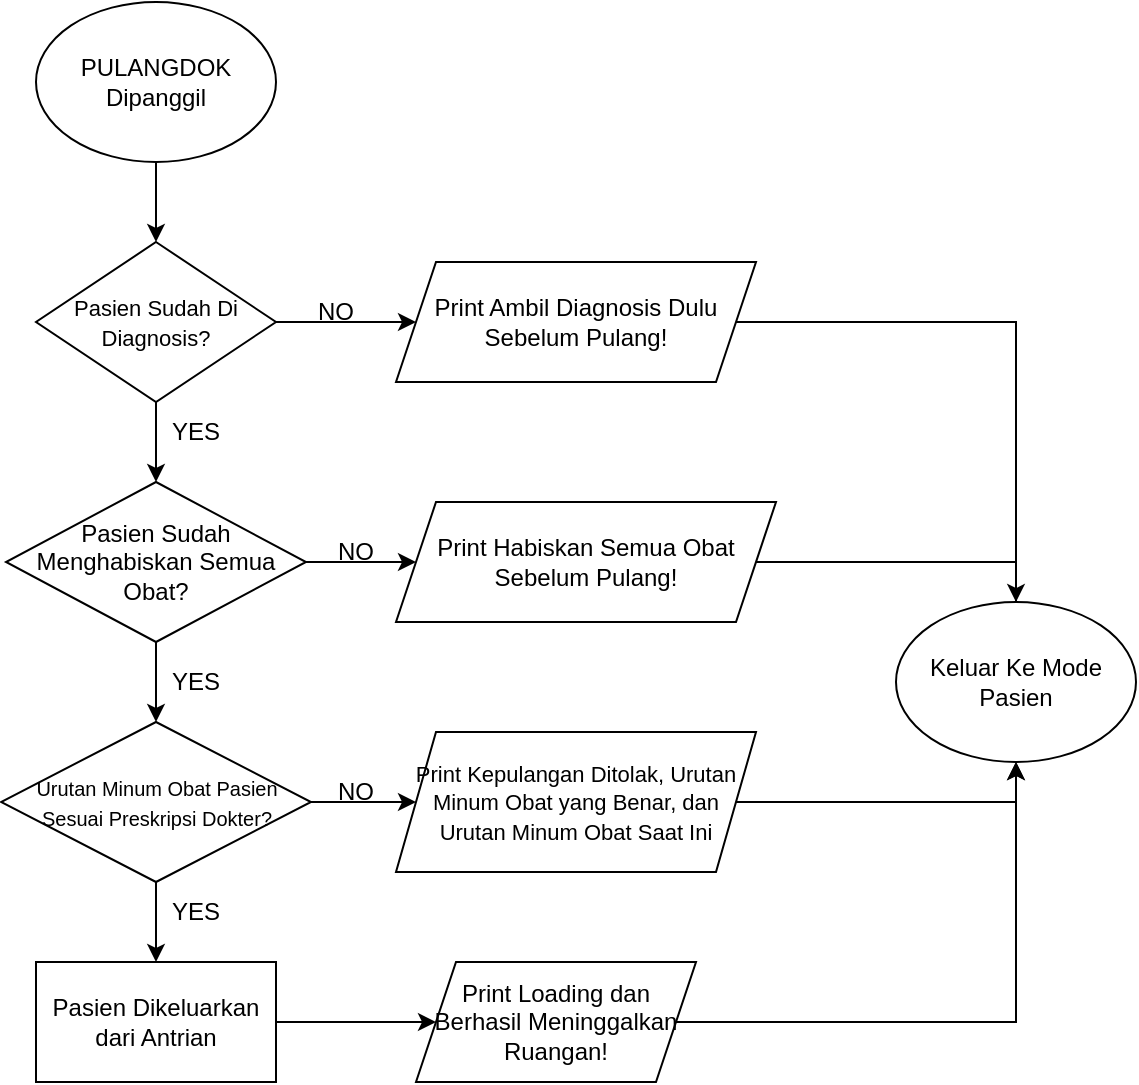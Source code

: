 <mxfile version="27.1.1" pages="6">
  <diagram name="F13" id="9xg88SKXFHDZ2nV3J2cT">
    <mxGraphModel dx="868" dy="478" grid="1" gridSize="10" guides="1" tooltips="1" connect="1" arrows="1" fold="1" page="1" pageScale="1" pageWidth="850" pageHeight="1100" math="0" shadow="0" adaptiveColors="none">
      <root>
        <mxCell id="0" />
        <mxCell id="1" parent="0" />
        <mxCell id="GLX7LPOhCYclH6GLKZWI-11" style="edgeStyle=orthogonalEdgeStyle;rounded=0;orthogonalLoop=1;jettySize=auto;html=1;exitX=0.5;exitY=1;exitDx=0;exitDy=0;entryX=0.5;entryY=0;entryDx=0;entryDy=0;" edge="1" parent="1" source="GLX7LPOhCYclH6GLKZWI-1" target="GLX7LPOhCYclH6GLKZWI-2">
          <mxGeometry relative="1" as="geometry" />
        </mxCell>
        <mxCell id="GLX7LPOhCYclH6GLKZWI-1" value="PULANGDOK Dipanggil" style="ellipse;whiteSpace=wrap;html=1;" vertex="1" parent="1">
          <mxGeometry x="340" y="40" width="120" height="80" as="geometry" />
        </mxCell>
        <mxCell id="GLX7LPOhCYclH6GLKZWI-12" style="edgeStyle=orthogonalEdgeStyle;rounded=0;orthogonalLoop=1;jettySize=auto;html=1;exitX=0.5;exitY=1;exitDx=0;exitDy=0;entryX=0.5;entryY=0;entryDx=0;entryDy=0;" edge="1" parent="1" source="GLX7LPOhCYclH6GLKZWI-2" target="GLX7LPOhCYclH6GLKZWI-3">
          <mxGeometry relative="1" as="geometry" />
        </mxCell>
        <mxCell id="GLX7LPOhCYclH6GLKZWI-18" style="edgeStyle=orthogonalEdgeStyle;rounded=0;orthogonalLoop=1;jettySize=auto;html=1;exitX=1;exitY=0.5;exitDx=0;exitDy=0;" edge="1" parent="1" source="GLX7LPOhCYclH6GLKZWI-2" target="GLX7LPOhCYclH6GLKZWI-5">
          <mxGeometry relative="1" as="geometry" />
        </mxCell>
        <mxCell id="GLX7LPOhCYclH6GLKZWI-2" value="&lt;font style=&quot;font-size: 11px;&quot;&gt;Pasien Sudah Di Diagnosis?&lt;/font&gt;" style="rhombus;whiteSpace=wrap;html=1;" vertex="1" parent="1">
          <mxGeometry x="340" y="160" width="120" height="80" as="geometry" />
        </mxCell>
        <mxCell id="GLX7LPOhCYclH6GLKZWI-13" style="edgeStyle=orthogonalEdgeStyle;rounded=0;orthogonalLoop=1;jettySize=auto;html=1;exitX=0.5;exitY=1;exitDx=0;exitDy=0;entryX=0.5;entryY=0;entryDx=0;entryDy=0;" edge="1" parent="1" source="GLX7LPOhCYclH6GLKZWI-3" target="GLX7LPOhCYclH6GLKZWI-4">
          <mxGeometry relative="1" as="geometry" />
        </mxCell>
        <mxCell id="GLX7LPOhCYclH6GLKZWI-17" style="edgeStyle=orthogonalEdgeStyle;rounded=0;orthogonalLoop=1;jettySize=auto;html=1;exitX=1;exitY=0.5;exitDx=0;exitDy=0;" edge="1" parent="1" source="GLX7LPOhCYclH6GLKZWI-3" target="GLX7LPOhCYclH6GLKZWI-6">
          <mxGeometry relative="1" as="geometry" />
        </mxCell>
        <mxCell id="GLX7LPOhCYclH6GLKZWI-3" value="Pasien Sudah Menghabiskan Semua Obat?" style="rhombus;whiteSpace=wrap;html=1;fontSize=12;" vertex="1" parent="1">
          <mxGeometry x="325" y="280" width="150" height="80" as="geometry" />
        </mxCell>
        <mxCell id="GLX7LPOhCYclH6GLKZWI-14" style="edgeStyle=orthogonalEdgeStyle;rounded=0;orthogonalLoop=1;jettySize=auto;html=1;exitX=0.5;exitY=1;exitDx=0;exitDy=0;entryX=0.5;entryY=0;entryDx=0;entryDy=0;" edge="1" parent="1" source="GLX7LPOhCYclH6GLKZWI-4" target="GLX7LPOhCYclH6GLKZWI-9">
          <mxGeometry relative="1" as="geometry" />
        </mxCell>
        <mxCell id="GLX7LPOhCYclH6GLKZWI-16" style="edgeStyle=orthogonalEdgeStyle;rounded=0;orthogonalLoop=1;jettySize=auto;html=1;exitX=1;exitY=0.5;exitDx=0;exitDy=0;entryX=0;entryY=0.5;entryDx=0;entryDy=0;" edge="1" parent="1" source="GLX7LPOhCYclH6GLKZWI-4" target="GLX7LPOhCYclH6GLKZWI-7">
          <mxGeometry relative="1" as="geometry" />
        </mxCell>
        <mxCell id="GLX7LPOhCYclH6GLKZWI-4" value="&lt;font style=&quot;font-size: 10px;&quot;&gt;Urutan Minum Obat Pasien Sesuai Preskripsi Dokter?&lt;/font&gt;" style="rhombus;whiteSpace=wrap;html=1;" vertex="1" parent="1">
          <mxGeometry x="322.5" y="400" width="155" height="80" as="geometry" />
        </mxCell>
        <mxCell id="GLX7LPOhCYclH6GLKZWI-19" style="edgeStyle=orthogonalEdgeStyle;rounded=0;orthogonalLoop=1;jettySize=auto;html=1;exitX=1;exitY=0.5;exitDx=0;exitDy=0;entryX=0.5;entryY=0;entryDx=0;entryDy=0;" edge="1" parent="1" source="GLX7LPOhCYclH6GLKZWI-5" target="GLX7LPOhCYclH6GLKZWI-10">
          <mxGeometry relative="1" as="geometry" />
        </mxCell>
        <mxCell id="GLX7LPOhCYclH6GLKZWI-5" value="Print Ambil Diagnosis Dulu Sebelum Pulang!" style="shape=parallelogram;perimeter=parallelogramPerimeter;whiteSpace=wrap;html=1;fixedSize=1;" vertex="1" parent="1">
          <mxGeometry x="520" y="170" width="180" height="60" as="geometry" />
        </mxCell>
        <mxCell id="GLX7LPOhCYclH6GLKZWI-20" style="edgeStyle=orthogonalEdgeStyle;rounded=0;orthogonalLoop=1;jettySize=auto;html=1;exitX=1;exitY=0.5;exitDx=0;exitDy=0;" edge="1" parent="1" source="GLX7LPOhCYclH6GLKZWI-6">
          <mxGeometry relative="1" as="geometry">
            <mxPoint x="830" y="350" as="targetPoint" />
            <Array as="points">
              <mxPoint x="830" y="320" />
            </Array>
          </mxGeometry>
        </mxCell>
        <mxCell id="GLX7LPOhCYclH6GLKZWI-6" value="Print Habiskan Semua Obat Sebelum Pulang!" style="shape=parallelogram;perimeter=parallelogramPerimeter;whiteSpace=wrap;html=1;fixedSize=1;" vertex="1" parent="1">
          <mxGeometry x="520" y="290" width="190" height="60" as="geometry" />
        </mxCell>
        <mxCell id="GLX7LPOhCYclH6GLKZWI-21" style="edgeStyle=orthogonalEdgeStyle;rounded=0;orthogonalLoop=1;jettySize=auto;html=1;exitX=1;exitY=0.5;exitDx=0;exitDy=0;entryX=0.5;entryY=1;entryDx=0;entryDy=0;" edge="1" parent="1" source="GLX7LPOhCYclH6GLKZWI-7" target="GLX7LPOhCYclH6GLKZWI-10">
          <mxGeometry relative="1" as="geometry">
            <Array as="points">
              <mxPoint x="830" y="440" />
            </Array>
          </mxGeometry>
        </mxCell>
        <mxCell id="GLX7LPOhCYclH6GLKZWI-7" value="&lt;font style=&quot;font-size: 11px;&quot;&gt;Print Kepulangan Ditolak, Urutan Minum Obat yang Benar, dan Urutan Minum Obat Saat Ini&lt;/font&gt;" style="shape=parallelogram;perimeter=parallelogramPerimeter;html=1;fixedSize=1;whiteSpace=wrap;" vertex="1" parent="1">
          <mxGeometry x="520" y="405" width="180" height="70" as="geometry" />
        </mxCell>
        <mxCell id="GLX7LPOhCYclH6GLKZWI-22" style="edgeStyle=orthogonalEdgeStyle;rounded=0;orthogonalLoop=1;jettySize=auto;html=1;exitX=1;exitY=0.5;exitDx=0;exitDy=0;entryX=0.5;entryY=1;entryDx=0;entryDy=0;" edge="1" parent="1" source="GLX7LPOhCYclH6GLKZWI-8" target="GLX7LPOhCYclH6GLKZWI-10">
          <mxGeometry relative="1" as="geometry" />
        </mxCell>
        <mxCell id="GLX7LPOhCYclH6GLKZWI-8" value="Print Loading dan Berhasil Meninggalkan Ruangan!" style="shape=parallelogram;perimeter=parallelogramPerimeter;whiteSpace=wrap;html=1;fixedSize=1;" vertex="1" parent="1">
          <mxGeometry x="530" y="520" width="140" height="60" as="geometry" />
        </mxCell>
        <mxCell id="GLX7LPOhCYclH6GLKZWI-15" style="edgeStyle=orthogonalEdgeStyle;rounded=0;orthogonalLoop=1;jettySize=auto;html=1;exitX=1;exitY=0.5;exitDx=0;exitDy=0;" edge="1" parent="1" source="GLX7LPOhCYclH6GLKZWI-9" target="GLX7LPOhCYclH6GLKZWI-8">
          <mxGeometry relative="1" as="geometry" />
        </mxCell>
        <mxCell id="GLX7LPOhCYclH6GLKZWI-9" value="Pasien Dikeluarkan dari Antrian" style="rounded=0;whiteSpace=wrap;html=1;" vertex="1" parent="1">
          <mxGeometry x="340" y="520" width="120" height="60" as="geometry" />
        </mxCell>
        <mxCell id="GLX7LPOhCYclH6GLKZWI-10" value="Keluar Ke Mode Pasien" style="ellipse;whiteSpace=wrap;html=1;" vertex="1" parent="1">
          <mxGeometry x="770" y="340" width="120" height="80" as="geometry" />
        </mxCell>
        <mxCell id="Nt72Cbgzrg4JCG4J_rYO-3" value="NO" style="text;html=1;align=center;verticalAlign=middle;whiteSpace=wrap;rounded=0;" vertex="1" parent="1">
          <mxGeometry x="460" y="180" width="60" height="30" as="geometry" />
        </mxCell>
        <mxCell id="Nt72Cbgzrg4JCG4J_rYO-4" value="NO" style="text;html=1;align=center;verticalAlign=middle;whiteSpace=wrap;rounded=0;" vertex="1" parent="1">
          <mxGeometry x="470" y="300" width="60" height="30" as="geometry" />
        </mxCell>
        <mxCell id="Nt72Cbgzrg4JCG4J_rYO-5" value="NO" style="text;html=1;align=center;verticalAlign=middle;whiteSpace=wrap;rounded=0;" vertex="1" parent="1">
          <mxGeometry x="470" y="420" width="60" height="30" as="geometry" />
        </mxCell>
        <mxCell id="Nt72Cbgzrg4JCG4J_rYO-7" value="YES" style="text;html=1;align=center;verticalAlign=middle;whiteSpace=wrap;rounded=0;" vertex="1" parent="1">
          <mxGeometry x="390" y="240" width="60" height="30" as="geometry" />
        </mxCell>
        <mxCell id="Nt72Cbgzrg4JCG4J_rYO-8" value="YES" style="text;html=1;align=center;verticalAlign=middle;whiteSpace=wrap;rounded=0;" vertex="1" parent="1">
          <mxGeometry x="390" y="365" width="60" height="30" as="geometry" />
        </mxCell>
        <mxCell id="Nt72Cbgzrg4JCG4J_rYO-9" value="YES" style="text;html=1;align=center;verticalAlign=middle;whiteSpace=wrap;rounded=0;" vertex="1" parent="1">
          <mxGeometry x="390" y="480" width="60" height="30" as="geometry" />
        </mxCell>
      </root>
    </mxGraphModel>
  </diagram>
  <diagram id="C6mLwyyTK8OMKyXMqcEQ" name="F14">
    <mxGraphModel dx="1226" dy="715" grid="1" gridSize="10" guides="1" tooltips="1" connect="1" arrows="1" fold="1" page="1" pageScale="1" pageWidth="850" pageHeight="1100" math="0" shadow="0" adaptiveColors="none">
      <root>
        <mxCell id="0" />
        <mxCell id="1" parent="0" />
        <mxCell id="nE20UxmBeob_xTB_ZBlT-8" style="edgeStyle=orthogonalEdgeStyle;rounded=0;orthogonalLoop=1;jettySize=auto;html=1;exitX=0.5;exitY=1;exitDx=0;exitDy=0;entryX=0.5;entryY=0;entryDx=0;entryDy=0;" edge="1" parent="1" source="sDlGQ-tx-QLXk6Kk89bl-1" target="sDlGQ-tx-QLXk6Kk89bl-2">
          <mxGeometry relative="1" as="geometry" />
        </mxCell>
        <mxCell id="sDlGQ-tx-QLXk6Kk89bl-1" value="DAFTAR_CHECKUP Dipanggil" style="ellipse;whiteSpace=wrap;html=1;" vertex="1" parent="1">
          <mxGeometry x="340" y="40" width="120" height="80" as="geometry" />
        </mxCell>
        <mxCell id="nE20UxmBeob_xTB_ZBlT-6" style="edgeStyle=orthogonalEdgeStyle;rounded=0;orthogonalLoop=1;jettySize=auto;html=1;exitX=0.5;exitY=1;exitDx=0;exitDy=0;entryX=0.5;entryY=0;entryDx=0;entryDy=0;" edge="1" parent="1" source="sDlGQ-tx-QLXk6Kk89bl-2" target="sDlGQ-tx-QLXk6Kk89bl-3">
          <mxGeometry relative="1" as="geometry" />
        </mxCell>
        <mxCell id="nE20UxmBeob_xTB_ZBlT-7" style="edgeStyle=orthogonalEdgeStyle;rounded=0;orthogonalLoop=1;jettySize=auto;html=1;exitX=1;exitY=0.5;exitDx=0;exitDy=0;entryX=0;entryY=0.5;entryDx=0;entryDy=0;" edge="1" parent="1" source="sDlGQ-tx-QLXk6Kk89bl-2" target="sDlGQ-tx-QLXk6Kk89bl-4">
          <mxGeometry relative="1" as="geometry" />
        </mxCell>
        <mxCell id="sDlGQ-tx-QLXk6Kk89bl-2" value="Pasien Sudah Terdaftar Antrian?" style="rhombus;whiteSpace=wrap;html=1;" vertex="1" parent="1">
          <mxGeometry x="340" y="160" width="120" height="80" as="geometry" />
        </mxCell>
        <mxCell id="nE20UxmBeob_xTB_ZBlT-4" style="edgeStyle=orthogonalEdgeStyle;rounded=0;orthogonalLoop=1;jettySize=auto;html=1;exitX=0.5;exitY=1;exitDx=0;exitDy=0;entryX=0.5;entryY=0;entryDx=0;entryDy=0;" edge="1" parent="1" source="sDlGQ-tx-QLXk6Kk89bl-3" target="nE20UxmBeob_xTB_ZBlT-1">
          <mxGeometry relative="1" as="geometry" />
        </mxCell>
        <mxCell id="sDlGQ-tx-QLXk6Kk89bl-3" value="Input Data Checkup:&lt;div&gt;&lt;span id=&quot;docs-internal-guid-abdf9910-7fff-888d-b510-894407cb82e2&quot;&gt;&lt;span style=&quot;font-size: 10pt; font-family: Inconsolata, monospace; background-color: transparent; font-variant-numeric: normal; font-variant-east-asian: normal; font-variant-alternates: normal; font-variant-position: normal; font-variant-emoji: normal; vertical-align: baseline; white-space-collapse: preserve;&quot;&gt;Suhu Tubuh, &lt;/span&gt;&lt;/span&gt;&lt;span style=&quot;background-color: transparent; font-family: Inconsolata, monospace; font-size: 10pt; white-space-collapse: preserve; color: light-dark(rgb(0, 0, 0), rgb(255, 255, 255));&quot;&gt;Tekanan Darah (sistol/diastol), &lt;/span&gt;&lt;span style=&quot;background-color: transparent; font-family: Inconsolata, monospace; font-size: 10pt; white-space-collapse: preserve; color: light-dark(rgb(0, 0, 0), rgb(255, 255, 255));&quot;&gt;Detak Jantung, &lt;/span&gt;&lt;span style=&quot;background-color: transparent; font-family: Inconsolata, monospace; font-size: 10pt; white-space-collapse: preserve; color: light-dark(rgb(0, 0, 0), rgb(255, 255, 255));&quot;&gt;Saturasi Oksigen, &lt;/span&gt;&lt;span style=&quot;background-color: transparent; font-family: Inconsolata, monospace; font-size: 10pt; white-space-collapse: preserve; color: light-dark(rgb(0, 0, 0), rgb(255, 255, 255));&quot;&gt;Kadar Gula Darah,  &lt;/span&gt;&lt;span style=&quot;background-color: transparent; font-family: Inconsolata, monospace; font-size: 10pt; white-space-collapse: preserve; color: light-dark(rgb(0, 0, 0), rgb(255, 255, 255));&quot;&gt;Berat Badan, &lt;/span&gt;&lt;span style=&quot;background-color: transparent; font-family: Inconsolata, monospace; font-size: 10pt; white-space-collapse: preserve; color: light-dark(rgb(0, 0, 0), rgb(255, 255, 255));&quot;&gt;Tinggi Badan, &lt;/span&gt;&lt;span style=&quot;background-color: transparent; font-family: Inconsolata, monospace; font-size: 10pt; white-space-collapse: preserve; color: light-dark(rgb(0, 0, 0), rgb(255, 255, 255));&quot;&gt;Kadar Kolestrol, &lt;/span&gt;&lt;span style=&quot;background-color: transparent; font-family: Inconsolata, monospace; font-size: 10pt; white-space-collapse: preserve; color: light-dark(rgb(0, 0, 0), rgb(255, 255, 255));&quot;&gt;Kadar Kolestrol LDL, &lt;/span&gt;&lt;span style=&quot;background-color: transparent; font-family: Inconsolata, monospace; font-size: 10pt; white-space-collapse: preserve; color: light-dark(rgb(0, 0, 0), rgb(255, 255, 255));&quot;&gt;Trombosit&lt;/span&gt;&lt;/div&gt;" style="shape=parallelogram;perimeter=parallelogramPerimeter;whiteSpace=wrap;html=1;fixedSize=1;" vertex="1" parent="1">
          <mxGeometry x="265" y="280" width="270" height="170" as="geometry" />
        </mxCell>
        <mxCell id="nE20UxmBeob_xTB_ZBlT-27" style="edgeStyle=orthogonalEdgeStyle;rounded=0;orthogonalLoop=1;jettySize=auto;html=1;exitX=1;exitY=0.5;exitDx=0;exitDy=0;entryX=0.5;entryY=0;entryDx=0;entryDy=0;" edge="1" parent="1" source="sDlGQ-tx-QLXk6Kk89bl-4" target="nE20UxmBeob_xTB_ZBlT-26">
          <mxGeometry relative="1" as="geometry" />
        </mxCell>
        <mxCell id="sDlGQ-tx-QLXk6Kk89bl-4" value="Print Error Pasien Sudah Terdaftar Antrian!" style="shape=parallelogram;perimeter=parallelogramPerimeter;whiteSpace=wrap;html=1;fixedSize=1;" vertex="1" parent="1">
          <mxGeometry x="520" y="170" width="130" height="60" as="geometry" />
        </mxCell>
        <mxCell id="nE20UxmBeob_xTB_ZBlT-5" style="edgeStyle=orthogonalEdgeStyle;rounded=0;orthogonalLoop=1;jettySize=auto;html=1;exitX=1;exitY=0.5;exitDx=0;exitDy=0;entryX=0;entryY=0.5;entryDx=0;entryDy=0;" edge="1" parent="1" source="nE20UxmBeob_xTB_ZBlT-1" target="nE20UxmBeob_xTB_ZBlT-2">
          <mxGeometry relative="1" as="geometry" />
        </mxCell>
        <mxCell id="nE20UxmBeob_xTB_ZBlT-20" style="edgeStyle=orthogonalEdgeStyle;rounded=0;orthogonalLoop=1;jettySize=auto;html=1;exitX=0.5;exitY=1;exitDx=0;exitDy=0;entryX=0.5;entryY=0;entryDx=0;entryDy=0;" edge="1" parent="1" source="nE20UxmBeob_xTB_ZBlT-1" target="nE20UxmBeob_xTB_ZBlT-9">
          <mxGeometry relative="1" as="geometry" />
        </mxCell>
        <mxCell id="nE20UxmBeob_xTB_ZBlT-1" value="Data Checkup yang Di Input Valid (Masuk Range) ?" style="rhombus;whiteSpace=wrap;html=1;" vertex="1" parent="1">
          <mxGeometry x="310" y="508" width="180" height="85" as="geometry" />
        </mxCell>
        <mxCell id="nE20UxmBeob_xTB_ZBlT-3" style="edgeStyle=orthogonalEdgeStyle;rounded=0;orthogonalLoop=1;jettySize=auto;html=1;exitX=0.5;exitY=0;exitDx=0;exitDy=0;entryX=1;entryY=0.5;entryDx=0;entryDy=0;" edge="1" parent="1" source="nE20UxmBeob_xTB_ZBlT-2" target="sDlGQ-tx-QLXk6Kk89bl-3">
          <mxGeometry relative="1" as="geometry">
            <Array as="points">
              <mxPoint x="640" y="365" />
            </Array>
          </mxGeometry>
        </mxCell>
        <mxCell id="nE20UxmBeob_xTB_ZBlT-2" value="Print Error Message Dan Request Input Lagi" style="shape=parallelogram;perimeter=parallelogramPerimeter;whiteSpace=wrap;html=1;fixedSize=1;" vertex="1" parent="1">
          <mxGeometry x="580" y="520.5" width="120" height="60" as="geometry" />
        </mxCell>
        <mxCell id="nE20UxmBeob_xTB_ZBlT-19" style="edgeStyle=orthogonalEdgeStyle;rounded=0;orthogonalLoop=1;jettySize=auto;html=1;exitX=0.5;exitY=1;exitDx=0;exitDy=0;entryX=0.5;entryY=0;entryDx=0;entryDy=0;" edge="1" parent="1" source="nE20UxmBeob_xTB_ZBlT-9" target="nE20UxmBeob_xTB_ZBlT-10">
          <mxGeometry relative="1" as="geometry" />
        </mxCell>
        <mxCell id="nE20UxmBeob_xTB_ZBlT-9" value="Print List Dokter yang Tersedia Beserta Ruangan, Aura, Biaya, dan Antrian nya" style="shape=parallelogram;perimeter=parallelogramPerimeter;whiteSpace=wrap;html=1;fixedSize=1;" vertex="1" parent="1">
          <mxGeometry x="320" y="645" width="160" height="80" as="geometry" />
        </mxCell>
        <mxCell id="nE20UxmBeob_xTB_ZBlT-18" style="edgeStyle=orthogonalEdgeStyle;rounded=0;orthogonalLoop=1;jettySize=auto;html=1;exitX=1;exitY=0.5;exitDx=0;exitDy=0;entryX=0;entryY=0.5;entryDx=0;entryDy=0;" edge="1" parent="1" source="nE20UxmBeob_xTB_ZBlT-10" target="nE20UxmBeob_xTB_ZBlT-11">
          <mxGeometry relative="1" as="geometry" />
        </mxCell>
        <mxCell id="nE20UxmBeob_xTB_ZBlT-10" value="Input Nomor Dokter yang Dipilih" style="shape=parallelogram;perimeter=parallelogramPerimeter;whiteSpace=wrap;html=1;fixedSize=1;" vertex="1" parent="1">
          <mxGeometry x="335" y="776.25" width="130" height="57.5" as="geometry" />
        </mxCell>
        <mxCell id="nE20UxmBeob_xTB_ZBlT-21" style="edgeStyle=orthogonalEdgeStyle;rounded=0;orthogonalLoop=1;jettySize=auto;html=1;exitX=0.5;exitY=0;exitDx=0;exitDy=0;entryX=0.5;entryY=1;entryDx=0;entryDy=0;" edge="1" parent="1" source="nE20UxmBeob_xTB_ZBlT-11" target="nE20UxmBeob_xTB_ZBlT-14">
          <mxGeometry relative="1" as="geometry" />
        </mxCell>
        <mxCell id="nE20UxmBeob_xTB_ZBlT-22" style="edgeStyle=orthogonalEdgeStyle;rounded=0;orthogonalLoop=1;jettySize=auto;html=1;exitX=1;exitY=0.5;exitDx=0;exitDy=0;entryX=0;entryY=0.5;entryDx=0;entryDy=0;" edge="1" parent="1" source="nE20UxmBeob_xTB_ZBlT-11" target="nE20UxmBeob_xTB_ZBlT-17">
          <mxGeometry relative="1" as="geometry" />
        </mxCell>
        <mxCell id="nE20UxmBeob_xTB_ZBlT-11" value="Pasien Memiliki Banarich yang Cukup?" style="rhombus;whiteSpace=wrap;html=1;" vertex="1" parent="1">
          <mxGeometry x="580" y="760" width="120" height="90" as="geometry" />
        </mxCell>
        <mxCell id="wc4rWJx5vEnzqxEKh9Td-7" style="edgeStyle=orthogonalEdgeStyle;rounded=0;orthogonalLoop=1;jettySize=auto;html=1;exitX=1;exitY=0.5;exitDx=0;exitDy=0;entryX=0;entryY=0.5;entryDx=0;entryDy=0;" edge="1" parent="1" source="nE20UxmBeob_xTB_ZBlT-14" target="nE20UxmBeob_xTB_ZBlT-16">
          <mxGeometry relative="1" as="geometry" />
        </mxCell>
        <mxCell id="nE20UxmBeob_xTB_ZBlT-14" value="Banarich Pasien Dikurang Biaya Berobat" style="rounded=0;whiteSpace=wrap;html=1;" vertex="1" parent="1">
          <mxGeometry x="580" y="655" width="120" height="60" as="geometry" />
        </mxCell>
        <mxCell id="nE20UxmBeob_xTB_ZBlT-30" style="edgeStyle=orthogonalEdgeStyle;rounded=0;orthogonalLoop=1;jettySize=auto;html=1;exitX=0.5;exitY=0;exitDx=0;exitDy=0;entryX=0.5;entryY=1;entryDx=0;entryDy=0;" edge="1" parent="1" source="nE20UxmBeob_xTB_ZBlT-16" target="nE20UxmBeob_xTB_ZBlT-24">
          <mxGeometry relative="1" as="geometry" />
        </mxCell>
        <mxCell id="nE20UxmBeob_xTB_ZBlT-16" value="Dokter Mendapatkan 80% Banarich Biaya Berobat&amp;nbsp;&lt;br&gt;dan&lt;br&gt;Rumah Sakit Mendapatkan 20% Biaya Berobat" style="rounded=0;whiteSpace=wrap;html=1;" vertex="1" parent="1">
          <mxGeometry x="765" y="640" width="170" height="90" as="geometry" />
        </mxCell>
        <mxCell id="nE20UxmBeob_xTB_ZBlT-32" style="edgeStyle=orthogonalEdgeStyle;rounded=0;orthogonalLoop=1;jettySize=auto;html=1;exitX=1;exitY=0.5;exitDx=0;exitDy=0;entryX=1;entryY=0.5;entryDx=0;entryDy=0;" edge="1" parent="1" source="nE20UxmBeob_xTB_ZBlT-17" target="nE20UxmBeob_xTB_ZBlT-26">
          <mxGeometry relative="1" as="geometry">
            <Array as="points">
              <mxPoint x="960" y="805" />
              <mxPoint x="960" y="290" />
            </Array>
          </mxGeometry>
        </mxCell>
        <mxCell id="nE20UxmBeob_xTB_ZBlT-17" value="Print Error Banarich Pasien Tidak Cukup!" style="shape=parallelogram;perimeter=parallelogramPerimeter;whiteSpace=wrap;html=1;fixedSize=1;" vertex="1" parent="1">
          <mxGeometry x="780" y="772.5" width="140" height="65" as="geometry" />
        </mxCell>
        <mxCell id="nE20UxmBeob_xTB_ZBlT-29" style="edgeStyle=orthogonalEdgeStyle;rounded=0;orthogonalLoop=1;jettySize=auto;html=1;exitX=0.5;exitY=0;exitDx=0;exitDy=0;entryX=0.5;entryY=1;entryDx=0;entryDy=0;" edge="1" parent="1" source="nE20UxmBeob_xTB_ZBlT-24" target="nE20UxmBeob_xTB_ZBlT-25">
          <mxGeometry relative="1" as="geometry" />
        </mxCell>
        <mxCell id="nE20UxmBeob_xTB_ZBlT-24" value="Pasien Terdaftar Antrian Dokter yang Dipilih" style="rounded=0;whiteSpace=wrap;html=1;" vertex="1" parent="1">
          <mxGeometry x="790" y="520.5" width="120" height="60" as="geometry" />
        </mxCell>
        <mxCell id="nE20UxmBeob_xTB_ZBlT-28" style="edgeStyle=orthogonalEdgeStyle;rounded=0;orthogonalLoop=1;jettySize=auto;html=1;exitX=0.5;exitY=0;exitDx=0;exitDy=0;entryX=0.5;entryY=1;entryDx=0;entryDy=0;" edge="1" parent="1" source="nE20UxmBeob_xTB_ZBlT-25" target="nE20UxmBeob_xTB_ZBlT-26">
          <mxGeometry relative="1" as="geometry" />
        </mxCell>
        <mxCell id="nE20UxmBeob_xTB_ZBlT-25" value="Print Pendaftaran Checkup Berhasil!" style="shape=parallelogram;perimeter=parallelogramPerimeter;whiteSpace=wrap;html=1;fixedSize=1;" vertex="1" parent="1">
          <mxGeometry x="785" y="420" width="130" height="60" as="geometry" />
        </mxCell>
        <mxCell id="nE20UxmBeob_xTB_ZBlT-26" value="Kembali Ke Mode Pasien" style="ellipse;whiteSpace=wrap;html=1;" vertex="1" parent="1">
          <mxGeometry x="790" y="250" width="120" height="80" as="geometry" />
        </mxCell>
        <mxCell id="wc4rWJx5vEnzqxEKh9Td-1" value="YES" style="text;html=1;align=center;verticalAlign=middle;whiteSpace=wrap;rounded=0;" vertex="1" parent="1">
          <mxGeometry x="460" y="180" width="60" height="30" as="geometry" />
        </mxCell>
        <mxCell id="wc4rWJx5vEnzqxEKh9Td-2" value="YES" style="text;html=1;align=center;verticalAlign=middle;whiteSpace=wrap;rounded=0;" vertex="1" parent="1">
          <mxGeometry x="390" y="600" width="60" height="30" as="geometry" />
        </mxCell>
        <mxCell id="wc4rWJx5vEnzqxEKh9Td-3" value="YES" style="text;html=1;align=center;verticalAlign=middle;whiteSpace=wrap;rounded=0;" vertex="1" parent="1">
          <mxGeometry x="630" y="730" width="60" height="30" as="geometry" />
        </mxCell>
        <mxCell id="wc4rWJx5vEnzqxEKh9Td-4" value="NO" style="text;html=1;align=center;verticalAlign=middle;whiteSpace=wrap;rounded=0;" vertex="1" parent="1">
          <mxGeometry x="390" y="240" width="60" height="30" as="geometry" />
        </mxCell>
        <mxCell id="wc4rWJx5vEnzqxEKh9Td-5" value="NO" style="text;html=1;align=center;verticalAlign=middle;whiteSpace=wrap;rounded=0;" vertex="1" parent="1">
          <mxGeometry x="490" y="520.5" width="60" height="30" as="geometry" />
        </mxCell>
        <mxCell id="wc4rWJx5vEnzqxEKh9Td-6" value="NO" style="text;html=1;align=center;verticalAlign=middle;whiteSpace=wrap;rounded=0;" vertex="1" parent="1">
          <mxGeometry x="690" y="780" width="60" height="30" as="geometry" />
        </mxCell>
      </root>
    </mxGraphModel>
  </diagram>
  <diagram id="thujm2QjfpOo9778IAjV" name="F15">
    <mxGraphModel dx="868" dy="507" grid="1" gridSize="10" guides="1" tooltips="1" connect="1" arrows="1" fold="1" page="1" pageScale="1" pageWidth="850" pageHeight="1100" math="0" shadow="0" adaptiveColors="none">
      <root>
        <mxCell id="0" />
        <mxCell id="1" parent="0" />
        <mxCell id="gLpys7mWw9GRVAB2fws3-12" style="edgeStyle=orthogonalEdgeStyle;rounded=0;orthogonalLoop=1;jettySize=auto;html=1;exitX=0.5;exitY=1;exitDx=0;exitDy=0;entryX=0.5;entryY=0;entryDx=0;entryDy=0;" edge="1" parent="1" source="gLpys7mWw9GRVAB2fws3-1" target="gLpys7mWw9GRVAB2fws3-2">
          <mxGeometry relative="1" as="geometry" />
        </mxCell>
        <mxCell id="gLpys7mWw9GRVAB2fws3-1" value="ANTRIAN Dipanggil" style="ellipse;whiteSpace=wrap;html=1;" vertex="1" parent="1">
          <mxGeometry x="340" y="40" width="120" height="80" as="geometry" />
        </mxCell>
        <mxCell id="gLpys7mWw9GRVAB2fws3-11" style="edgeStyle=orthogonalEdgeStyle;rounded=0;orthogonalLoop=1;jettySize=auto;html=1;exitX=0.5;exitY=1;exitDx=0;exitDy=0;entryX=0.5;entryY=0;entryDx=0;entryDy=0;" edge="1" parent="1" source="gLpys7mWw9GRVAB2fws3-2" target="gLpys7mWw9GRVAB2fws3-3">
          <mxGeometry relative="1" as="geometry" />
        </mxCell>
        <mxCell id="gLpys7mWw9GRVAB2fws3-13" style="edgeStyle=orthogonalEdgeStyle;rounded=0;orthogonalLoop=1;jettySize=auto;html=1;exitX=1;exitY=0.5;exitDx=0;exitDy=0;entryX=0;entryY=0.5;entryDx=0;entryDy=0;" edge="1" parent="1" source="gLpys7mWw9GRVAB2fws3-2" target="gLpys7mWw9GRVAB2fws3-4">
          <mxGeometry relative="1" as="geometry" />
        </mxCell>
        <mxCell id="gLpys7mWw9GRVAB2fws3-2" value="Pasien Sudah Berada Dalam Antrian?" style="rhombus;whiteSpace=wrap;html=1;" vertex="1" parent="1">
          <mxGeometry x="325" y="160" width="150" height="100" as="geometry" />
        </mxCell>
        <mxCell id="gLpys7mWw9GRVAB2fws3-9" style="edgeStyle=orthogonalEdgeStyle;rounded=0;orthogonalLoop=1;jettySize=auto;html=1;exitX=0.5;exitY=1;exitDx=0;exitDy=0;entryX=0.5;entryY=0;entryDx=0;entryDy=0;" edge="1" parent="1" source="gLpys7mWw9GRVAB2fws3-3" target="gLpys7mWw9GRVAB2fws3-6">
          <mxGeometry relative="1" as="geometry" />
        </mxCell>
        <mxCell id="gLpys7mWw9GRVAB2fws3-10" style="edgeStyle=orthogonalEdgeStyle;rounded=0;orthogonalLoop=1;jettySize=auto;html=1;exitX=1;exitY=0.5;exitDx=0;exitDy=0;" edge="1" parent="1" source="gLpys7mWw9GRVAB2fws3-3" target="gLpys7mWw9GRVAB2fws3-5">
          <mxGeometry relative="1" as="geometry" />
        </mxCell>
        <mxCell id="gLpys7mWw9GRVAB2fws3-3" value="Pasien Sudah Masuk Ruangan Dokter?" style="rhombus;whiteSpace=wrap;html=1;" vertex="1" parent="1">
          <mxGeometry x="320" y="300" width="160" height="80" as="geometry" />
        </mxCell>
        <mxCell id="gLpys7mWw9GRVAB2fws3-15" style="edgeStyle=orthogonalEdgeStyle;rounded=0;orthogonalLoop=1;jettySize=auto;html=1;exitX=1;exitY=0.5;exitDx=0;exitDy=0;entryX=1;entryY=0.5;entryDx=0;entryDy=0;" edge="1" parent="1" source="gLpys7mWw9GRVAB2fws3-4" target="gLpys7mWw9GRVAB2fws3-7">
          <mxGeometry relative="1" as="geometry">
            <Array as="points">
              <mxPoint x="740" y="210" />
              <mxPoint x="740" y="450" />
            </Array>
          </mxGeometry>
        </mxCell>
        <mxCell id="gLpys7mWw9GRVAB2fws3-4" value="Print Pasien Belum Terdaftar Antrian dan Silahkan Daftar Menggunakan Fungsi DAFTAR_CHECKUP" style="shape=parallelogram;perimeter=parallelogramPerimeter;whiteSpace=wrap;html=1;fixedSize=1;" vertex="1" parent="1">
          <mxGeometry x="530" y="165" width="190" height="90" as="geometry" />
        </mxCell>
        <mxCell id="gLpys7mWw9GRVAB2fws3-14" style="edgeStyle=orthogonalEdgeStyle;rounded=0;orthogonalLoop=1;jettySize=auto;html=1;exitX=0.5;exitY=1;exitDx=0;exitDy=0;entryX=0.5;entryY=0;entryDx=0;entryDy=0;" edge="1" parent="1" source="gLpys7mWw9GRVAB2fws3-5" target="gLpys7mWw9GRVAB2fws3-7">
          <mxGeometry relative="1" as="geometry" />
        </mxCell>
        <mxCell id="gLpys7mWw9GRVAB2fws3-5" value="Print Status Antrian Pasien:&amp;nbsp;&lt;div&gt;Ruangan, Nama Dokter, dan Urutan Antrian&lt;/div&gt;" style="shape=parallelogram;perimeter=parallelogramPerimeter;whiteSpace=wrap;html=1;fixedSize=1;" vertex="1" parent="1">
          <mxGeometry x="530" y="305" width="190" height="70" as="geometry" />
        </mxCell>
        <mxCell id="gLpys7mWw9GRVAB2fws3-8" style="edgeStyle=orthogonalEdgeStyle;rounded=0;orthogonalLoop=1;jettySize=auto;html=1;exitX=1;exitY=0.5;exitDx=0;exitDy=0;entryX=0;entryY=0.5;entryDx=0;entryDy=0;" edge="1" parent="1" source="gLpys7mWw9GRVAB2fws3-6" target="gLpys7mWw9GRVAB2fws3-7">
          <mxGeometry relative="1" as="geometry" />
        </mxCell>
        <mxCell id="gLpys7mWw9GRVAB2fws3-6" value="Print Pasien Sudah Berada Dalam Ruangan!" style="shape=parallelogram;perimeter=parallelogramPerimeter;whiteSpace=wrap;html=1;fixedSize=1;" vertex="1" parent="1">
          <mxGeometry x="330" y="420" width="140" height="60" as="geometry" />
        </mxCell>
        <mxCell id="gLpys7mWw9GRVAB2fws3-7" value="Kembali Ke Mode Pasien" style="ellipse;whiteSpace=wrap;html=1;" vertex="1" parent="1">
          <mxGeometry x="565" y="410" width="120" height="80" as="geometry" />
        </mxCell>
        <mxCell id="gLpys7mWw9GRVAB2fws3-16" value="NO" style="text;html=1;align=center;verticalAlign=middle;whiteSpace=wrap;rounded=0;" vertex="1" parent="1">
          <mxGeometry x="470" y="190" width="60" height="30" as="geometry" />
        </mxCell>
        <mxCell id="gLpys7mWw9GRVAB2fws3-17" value="NO" style="text;html=1;align=center;verticalAlign=middle;whiteSpace=wrap;rounded=0;" vertex="1" parent="1">
          <mxGeometry x="470" y="320" width="60" height="30" as="geometry" />
        </mxCell>
        <mxCell id="gLpys7mWw9GRVAB2fws3-18" value="NO" style="text;html=1;align=center;verticalAlign=middle;whiteSpace=wrap;rounded=0;" vertex="1" parent="1">
          <mxGeometry x="475" y="430" width="60" height="30" as="geometry" />
        </mxCell>
        <mxCell id="gLpys7mWw9GRVAB2fws3-19" value="YES" style="text;html=1;align=center;verticalAlign=middle;whiteSpace=wrap;rounded=0;" vertex="1" parent="1">
          <mxGeometry x="390" y="380" width="60" height="30" as="geometry" />
        </mxCell>
        <mxCell id="gLpys7mWw9GRVAB2fws3-20" value="YES" style="text;html=1;align=center;verticalAlign=middle;whiteSpace=wrap;rounded=0;" vertex="1" parent="1">
          <mxGeometry x="390" y="260" width="60" height="30" as="geometry" />
        </mxCell>
      </root>
    </mxGraphModel>
  </diagram>
  <diagram id="Rl_1GPHTpegJvZdAy-Fc" name="F17">
    <mxGraphModel dx="868" dy="507" grid="1" gridSize="10" guides="1" tooltips="1" connect="1" arrows="1" fold="1" page="1" pageScale="1" pageWidth="850" pageHeight="1100" math="0" shadow="0" adaptiveColors="none">
      <root>
        <mxCell id="0" />
        <mxCell id="1" parent="0" />
        <mxCell id="o0UUClC_fIiwbkh-hSGR-8" style="edgeStyle=orthogonalEdgeStyle;rounded=0;orthogonalLoop=1;jettySize=auto;html=1;exitX=0.5;exitY=1;exitDx=0;exitDy=0;entryX=0.5;entryY=0;entryDx=0;entryDy=0;" edge="1" parent="1" source="o0UUClC_fIiwbkh-hSGR-1" target="o0UUClC_fIiwbkh-hSGR-2">
          <mxGeometry relative="1" as="geometry" />
        </mxCell>
        <mxCell id="o0UUClC_fIiwbkh-hSGR-1" value="PENAWAR Dipanggil" style="ellipse;whiteSpace=wrap;html=1;" vertex="1" parent="1">
          <mxGeometry x="340" y="40" width="120" height="80" as="geometry" />
        </mxCell>
        <mxCell id="o0UUClC_fIiwbkh-hSGR-9" style="edgeStyle=orthogonalEdgeStyle;rounded=0;orthogonalLoop=1;jettySize=auto;html=1;exitX=0.5;exitY=1;exitDx=0;exitDy=0;" edge="1" parent="1" source="o0UUClC_fIiwbkh-hSGR-2" target="o0UUClC_fIiwbkh-hSGR-3">
          <mxGeometry relative="1" as="geometry" />
        </mxCell>
        <mxCell id="o0UUClC_fIiwbkh-hSGR-11" style="edgeStyle=orthogonalEdgeStyle;rounded=0;orthogonalLoop=1;jettySize=auto;html=1;exitX=1;exitY=0.5;exitDx=0;exitDy=0;entryX=0;entryY=0.5;entryDx=0;entryDy=0;" edge="1" parent="1" source="o0UUClC_fIiwbkh-hSGR-2" target="o0UUClC_fIiwbkh-hSGR-5">
          <mxGeometry relative="1" as="geometry" />
        </mxCell>
        <mxCell id="o0UUClC_fIiwbkh-hSGR-2" value="Di Perut Pasien Ada Obat?" style="rhombus;whiteSpace=wrap;html=1;" vertex="1" parent="1">
          <mxGeometry x="350" y="160" width="100" height="80" as="geometry" />
        </mxCell>
        <mxCell id="o0UUClC_fIiwbkh-hSGR-10" style="edgeStyle=orthogonalEdgeStyle;rounded=0;orthogonalLoop=1;jettySize=auto;html=1;exitX=0.5;exitY=1;exitDx=0;exitDy=0;entryX=0.5;entryY=0;entryDx=0;entryDy=0;" edge="1" parent="1" source="o0UUClC_fIiwbkh-hSGR-3" target="o0UUClC_fIiwbkh-hSGR-4">
          <mxGeometry relative="1" as="geometry" />
        </mxCell>
        <mxCell id="o0UUClC_fIiwbkh-hSGR-3" value="Dihapus Obat Paling Atas Dalam Perut Pasien" style="rounded=0;whiteSpace=wrap;html=1;" vertex="1" parent="1">
          <mxGeometry x="340" y="280" width="120" height="60" as="geometry" />
        </mxCell>
        <mxCell id="o0UUClC_fIiwbkh-hSGR-12" style="edgeStyle=orthogonalEdgeStyle;rounded=0;orthogonalLoop=1;jettySize=auto;html=1;exitX=1;exitY=0.5;exitDx=0;exitDy=0;entryX=0;entryY=0.5;entryDx=0;entryDy=0;" edge="1" parent="1" source="o0UUClC_fIiwbkh-hSGR-4" target="o0UUClC_fIiwbkh-hSGR-6">
          <mxGeometry relative="1" as="geometry" />
        </mxCell>
        <mxCell id="o0UUClC_fIiwbkh-hSGR-4" value="Obat Dikembalikan Inventory Obat Pasien" style="rounded=0;whiteSpace=wrap;html=1;" vertex="1" parent="1">
          <mxGeometry x="340" y="380" width="120" height="60" as="geometry" />
        </mxCell>
        <mxCell id="o0UUClC_fIiwbkh-hSGR-13" style="edgeStyle=orthogonalEdgeStyle;rounded=0;orthogonalLoop=1;jettySize=auto;html=1;exitX=1;exitY=0.5;exitDx=0;exitDy=0;entryX=0.5;entryY=0;entryDx=0;entryDy=0;" edge="1" parent="1" source="o0UUClC_fIiwbkh-hSGR-5" target="o0UUClC_fIiwbkh-hSGR-7">
          <mxGeometry relative="1" as="geometry" />
        </mxCell>
        <mxCell id="o0UUClC_fIiwbkh-hSGR-5" value="Print Perut Kosong! Belum Minum Obat" style="shape=parallelogram;perimeter=parallelogramPerimeter;whiteSpace=wrap;html=1;fixedSize=1;" vertex="1" parent="1">
          <mxGeometry x="500" y="170" width="140" height="60" as="geometry" />
        </mxCell>
        <mxCell id="o0UUClC_fIiwbkh-hSGR-14" style="edgeStyle=orthogonalEdgeStyle;rounded=0;orthogonalLoop=1;jettySize=auto;html=1;exitX=1;exitY=0.5;exitDx=0;exitDy=0;entryX=0.5;entryY=1;entryDx=0;entryDy=0;" edge="1" parent="1" source="o0UUClC_fIiwbkh-hSGR-6" target="o0UUClC_fIiwbkh-hSGR-7">
          <mxGeometry relative="1" as="geometry" />
        </mxCell>
        <mxCell id="o0UUClC_fIiwbkh-hSGR-6" value="Print Uwekk! Obat Dikeluarkan dan Kembali Inventory" style="shape=parallelogram;perimeter=parallelogramPerimeter;whiteSpace=wrap;html=1;fixedSize=1;" vertex="1" parent="1">
          <mxGeometry x="505" y="380" width="130" height="60" as="geometry" />
        </mxCell>
        <mxCell id="o0UUClC_fIiwbkh-hSGR-7" value="Kembali Ke Mode Pasien" style="ellipse;whiteSpace=wrap;html=1;" vertex="1" parent="1">
          <mxGeometry x="660" y="270" width="120" height="80" as="geometry" />
        </mxCell>
        <mxCell id="o0UUClC_fIiwbkh-hSGR-15" value="YES" style="text;html=1;align=center;verticalAlign=middle;whiteSpace=wrap;rounded=0;" vertex="1" parent="1">
          <mxGeometry x="390" y="240" width="60" height="30" as="geometry" />
        </mxCell>
        <mxCell id="o0UUClC_fIiwbkh-hSGR-17" value="NO" style="text;html=1;align=center;verticalAlign=middle;whiteSpace=wrap;rounded=0;" vertex="1" parent="1">
          <mxGeometry x="445" y="180" width="60" height="30" as="geometry" />
        </mxCell>
      </root>
    </mxGraphModel>
  </diagram>
  <diagram id="tUfsGpDIUsKz2VWQKUmM" name="LOAD">
    <mxGraphModel dx="868" dy="507" grid="1" gridSize="10" guides="1" tooltips="1" connect="1" arrows="1" fold="1" page="1" pageScale="1" pageWidth="850" pageHeight="1100" math="0" shadow="0" adaptiveColors="none">
      <root>
        <mxCell id="0" />
        <mxCell id="1" parent="0" />
        <mxCell id="S2c5917rICZRETutAB3N-11" style="edgeStyle=orthogonalEdgeStyle;rounded=0;orthogonalLoop=1;jettySize=auto;html=1;exitX=0.5;exitY=1;exitDx=0;exitDy=0;entryX=0.5;entryY=0;entryDx=0;entryDy=0;" edge="1" parent="1" source="S2c5917rICZRETutAB3N-1" target="S2c5917rICZRETutAB3N-2">
          <mxGeometry relative="1" as="geometry" />
        </mxCell>
        <mxCell id="S2c5917rICZRETutAB3N-1" value="LOAD Dipanggil" style="ellipse;whiteSpace=wrap;html=1;" vertex="1" parent="1">
          <mxGeometry x="340" y="40" width="120" height="80" as="geometry" />
        </mxCell>
        <mxCell id="S2c5917rICZRETutAB3N-12" style="edgeStyle=orthogonalEdgeStyle;rounded=0;orthogonalLoop=1;jettySize=auto;html=1;exitX=0.5;exitY=1;exitDx=0;exitDy=0;entryX=0.5;entryY=0;entryDx=0;entryDy=0;" edge="1" parent="1" source="S2c5917rICZRETutAB3N-2" target="S2c5917rICZRETutAB3N-3">
          <mxGeometry relative="1" as="geometry" />
        </mxCell>
        <mxCell id="S2c5917rICZRETutAB3N-16" style="edgeStyle=orthogonalEdgeStyle;rounded=0;orthogonalLoop=1;jettySize=auto;html=1;exitX=1;exitY=0.5;exitDx=0;exitDy=0;entryX=0;entryY=0.5;entryDx=0;entryDy=0;" edge="1" parent="1" source="S2c5917rICZRETutAB3N-2" target="S2c5917rICZRETutAB3N-4">
          <mxGeometry relative="1" as="geometry" />
        </mxCell>
        <mxCell id="S2c5917rICZRETutAB3N-2" value="Program Dijalankan Dengan Argumen Nama Folder File EKsternal?" style="rhombus;whiteSpace=wrap;html=1;" vertex="1" parent="1">
          <mxGeometry x="300" y="160" width="200" height="90" as="geometry" />
        </mxCell>
        <mxCell id="S2c5917rICZRETutAB3N-13" style="edgeStyle=orthogonalEdgeStyle;rounded=0;orthogonalLoop=1;jettySize=auto;html=1;exitX=0.5;exitY=1;exitDx=0;exitDy=0;entryX=0.5;entryY=0;entryDx=0;entryDy=0;" edge="1" parent="1" source="S2c5917rICZRETutAB3N-3" target="S2c5917rICZRETutAB3N-7">
          <mxGeometry relative="1" as="geometry" />
        </mxCell>
        <mxCell id="S2c5917rICZRETutAB3N-15" style="edgeStyle=orthogonalEdgeStyle;rounded=0;orthogonalLoop=1;jettySize=auto;html=1;exitX=1;exitY=0.5;exitDx=0;exitDy=0;entryX=0;entryY=0.5;entryDx=0;entryDy=0;" edge="1" parent="1" source="S2c5917rICZRETutAB3N-3" target="S2c5917rICZRETutAB3N-5">
          <mxGeometry relative="1" as="geometry" />
        </mxCell>
        <mxCell id="S2c5917rICZRETutAB3N-3" value="Nama Folder Ada Di Penyimpanan?" style="rhombus;whiteSpace=wrap;html=1;" vertex="1" parent="1">
          <mxGeometry x="335" y="290" width="130" height="80" as="geometry" />
        </mxCell>
        <mxCell id="S2c5917rICZRETutAB3N-18" style="edgeStyle=orthogonalEdgeStyle;rounded=0;orthogonalLoop=1;jettySize=auto;html=1;exitX=1;exitY=0.5;exitDx=0;exitDy=0;entryX=0.5;entryY=0;entryDx=0;entryDy=0;" edge="1" parent="1" source="S2c5917rICZRETutAB3N-4" target="S2c5917rICZRETutAB3N-9">
          <mxGeometry relative="1" as="geometry" />
        </mxCell>
        <mxCell id="S2c5917rICZRETutAB3N-4" value="Print Nama Folder Tidak Terdeteksi&lt;br&gt;dan&amp;nbsp;&lt;br&gt;Print Help Penjalanan Program : ./main &amp;lt;nama-folder&amp;gt;" style="shape=parallelogram;perimeter=parallelogramPerimeter;whiteSpace=wrap;html=1;fixedSize=1;" vertex="1" parent="1">
          <mxGeometry x="560" y="167.5" width="210" height="75" as="geometry" />
        </mxCell>
        <mxCell id="S2c5917rICZRETutAB3N-19" style="edgeStyle=orthogonalEdgeStyle;rounded=0;orthogonalLoop=1;jettySize=auto;html=1;exitX=1;exitY=0.5;exitDx=0;exitDy=0;entryX=0.5;entryY=1;entryDx=0;entryDy=0;" edge="1" parent="1" source="S2c5917rICZRETutAB3N-5" target="S2c5917rICZRETutAB3N-9">
          <mxGeometry relative="1" as="geometry" />
        </mxCell>
        <mxCell id="S2c5917rICZRETutAB3N-5" value="Print Folder &quot;Nama Folder&quot; Tidak Ditemukan!" style="shape=parallelogram;perimeter=parallelogramPerimeter;whiteSpace=wrap;html=1;fixedSize=1;" vertex="1" parent="1">
          <mxGeometry x="580" y="300" width="170" height="60" as="geometry" />
        </mxCell>
        <mxCell id="S2c5917rICZRETutAB3N-14" style="edgeStyle=orthogonalEdgeStyle;rounded=0;orthogonalLoop=1;jettySize=auto;html=1;exitX=1;exitY=0.5;exitDx=0;exitDy=0;entryX=0;entryY=0.5;entryDx=0;entryDy=0;" edge="1" parent="1" source="S2c5917rICZRETutAB3N-7" target="S2c5917rICZRETutAB3N-8">
          <mxGeometry relative="1" as="geometry" />
        </mxCell>
        <mxCell id="S2c5917rICZRETutAB3N-7" value="File Eksternal di Folder di Pindai dan Disimpan di Database Program Utama" style="rounded=0;whiteSpace=wrap;html=1;" vertex="1" parent="1">
          <mxGeometry x="340" y="410" width="120" height="60" as="geometry" />
        </mxCell>
        <mxCell id="S2c5917rICZRETutAB3N-20" style="edgeStyle=orthogonalEdgeStyle;rounded=0;orthogonalLoop=1;jettySize=auto;html=1;exitX=1;exitY=0.5;exitDx=0;exitDy=0;entryX=0;entryY=0.5;entryDx=0;entryDy=0;" edge="1" parent="1" source="S2c5917rICZRETutAB3N-8" target="S2c5917rICZRETutAB3N-10">
          <mxGeometry relative="1" as="geometry" />
        </mxCell>
        <mxCell id="S2c5917rICZRETutAB3N-8" value="Print Selamat Datang Di Rumah Sakit Nimons" style="shape=parallelogram;perimeter=parallelogramPerimeter;whiteSpace=wrap;html=1;fixedSize=1;" vertex="1" parent="1">
          <mxGeometry x="582.5" y="410" width="165" height="60" as="geometry" />
        </mxCell>
        <mxCell id="S2c5917rICZRETutAB3N-9" value="Program Utama Gagal Dijalankan" style="ellipse;whiteSpace=wrap;html=1;" vertex="1" parent="1">
          <mxGeometry x="820" y="230" width="120" height="80" as="geometry" />
        </mxCell>
        <mxCell id="S2c5917rICZRETutAB3N-10" value="Masuk Ke Program Utama" style="ellipse;whiteSpace=wrap;html=1;" vertex="1" parent="1">
          <mxGeometry x="820" y="400" width="120" height="80" as="geometry" />
        </mxCell>
        <mxCell id="S2c5917rICZRETutAB3N-21" value="NO" style="text;html=1;align=center;verticalAlign=middle;whiteSpace=wrap;rounded=0;" vertex="1" parent="1">
          <mxGeometry x="490" y="180" width="60" height="30" as="geometry" />
        </mxCell>
        <mxCell id="S2c5917rICZRETutAB3N-22" value="NO" style="text;html=1;align=center;verticalAlign=middle;whiteSpace=wrap;rounded=0;" vertex="1" parent="1">
          <mxGeometry x="460" y="310" width="60" height="30" as="geometry" />
        </mxCell>
        <mxCell id="S2c5917rICZRETutAB3N-24" value="YES" style="text;html=1;align=center;verticalAlign=middle;whiteSpace=wrap;rounded=0;" vertex="1" parent="1">
          <mxGeometry x="390" y="255" width="60" height="30" as="geometry" />
        </mxCell>
        <mxCell id="S2c5917rICZRETutAB3N-25" value="YES" style="text;html=1;align=center;verticalAlign=middle;whiteSpace=wrap;rounded=0;" vertex="1" parent="1">
          <mxGeometry x="390" y="370" width="60" height="30" as="geometry" />
        </mxCell>
      </root>
    </mxGraphModel>
  </diagram>
  <diagram id="q2B9ehb-ezO1I9THT-Xs" name="SAVE">
    <mxGraphModel dx="1042" dy="608" grid="1" gridSize="10" guides="1" tooltips="1" connect="1" arrows="1" fold="1" page="1" pageScale="1" pageWidth="850" pageHeight="1100" math="0" shadow="0" adaptiveColors="none">
      <root>
        <mxCell id="0" />
        <mxCell id="1" parent="0" />
        <mxCell id="BIJb2RNYgfRUp2LUqgsv-5" style="edgeStyle=orthogonalEdgeStyle;rounded=0;orthogonalLoop=1;jettySize=auto;html=1;exitX=0.5;exitY=1;exitDx=0;exitDy=0;entryX=0.5;entryY=0;entryDx=0;entryDy=0;" edge="1" parent="1" source="3YimuaykExJEpWmVqW1--1" target="3YimuaykExJEpWmVqW1--2">
          <mxGeometry relative="1" as="geometry" />
        </mxCell>
        <mxCell id="3YimuaykExJEpWmVqW1--1" value="SAVE Dipanggil" style="ellipse;whiteSpace=wrap;html=1;" vertex="1" parent="1">
          <mxGeometry x="340" y="40" width="120" height="80" as="geometry" />
        </mxCell>
        <mxCell id="BIJb2RNYgfRUp2LUqgsv-6" style="edgeStyle=orthogonalEdgeStyle;rounded=0;orthogonalLoop=1;jettySize=auto;html=1;exitX=0.5;exitY=1;exitDx=0;exitDy=0;entryX=0.5;entryY=0;entryDx=0;entryDy=0;" edge="1" parent="1" source="3YimuaykExJEpWmVqW1--2" target="3YimuaykExJEpWmVqW1--3">
          <mxGeometry relative="1" as="geometry" />
        </mxCell>
        <mxCell id="3YimuaykExJEpWmVqW1--2" value="Input Nama File (NamaFile) yang Mau Disimpan&amp;nbsp;" style="shape=parallelogram;perimeter=parallelogramPerimeter;whiteSpace=wrap;html=1;fixedSize=1;" vertex="1" parent="1">
          <mxGeometry x="330" y="160" width="140" height="60" as="geometry" />
        </mxCell>
        <mxCell id="BIJb2RNYgfRUp2LUqgsv-8" style="edgeStyle=orthogonalEdgeStyle;rounded=0;orthogonalLoop=1;jettySize=auto;html=1;exitX=0.5;exitY=1;exitDx=0;exitDy=0;entryX=0.5;entryY=0;entryDx=0;entryDy=0;" edge="1" parent="1" source="3YimuaykExJEpWmVqW1--3" target="3YimuaykExJEpWmVqW1--4">
          <mxGeometry relative="1" as="geometry" />
        </mxCell>
        <mxCell id="BIJb2RNYgfRUp2LUqgsv-21" style="edgeStyle=orthogonalEdgeStyle;rounded=0;orthogonalLoop=1;jettySize=auto;html=1;exitX=1;exitY=0.5;exitDx=0;exitDy=0;entryX=0;entryY=0.5;entryDx=0;entryDy=0;" edge="1" parent="1" source="3YimuaykExJEpWmVqW1--3" target="BIJb2RNYgfRUp2LUqgsv-14">
          <mxGeometry relative="1" as="geometry" />
        </mxCell>
        <mxCell id="3YimuaykExJEpWmVqW1--3" value="Folder Parent &#39;data&#39; ada Di Penyimpanan?" style="rhombus;whiteSpace=wrap;html=1;" vertex="1" parent="1">
          <mxGeometry x="302.5" y="260" width="195" height="90" as="geometry" />
        </mxCell>
        <mxCell id="BIJb2RNYgfRUp2LUqgsv-11" style="edgeStyle=orthogonalEdgeStyle;rounded=0;orthogonalLoop=1;jettySize=auto;html=1;exitX=0.5;exitY=1;exitDx=0;exitDy=0;entryX=0;entryY=0.5;entryDx=0;entryDy=0;" edge="1" parent="1" source="3YimuaykExJEpWmVqW1--4" target="BIJb2RNYgfRUp2LUqgsv-4">
          <mxGeometry relative="1" as="geometry" />
        </mxCell>
        <mxCell id="BIJb2RNYgfRUp2LUqgsv-17" style="edgeStyle=orthogonalEdgeStyle;rounded=0;orthogonalLoop=1;jettySize=auto;html=1;exitX=1;exitY=0.5;exitDx=0;exitDy=0;entryX=0;entryY=0.5;entryDx=0;entryDy=0;" edge="1" parent="1" source="3YimuaykExJEpWmVqW1--4" target="BIJb2RNYgfRUp2LUqgsv-16">
          <mxGeometry relative="1" as="geometry" />
        </mxCell>
        <mxCell id="3YimuaykExJEpWmVqW1--4" value="Nama File Input Ada Di Folder &#39;data&#39;?" style="rhombus;whiteSpace=wrap;html=1;" vertex="1" parent="1">
          <mxGeometry x="320" y="390" width="160" height="90" as="geometry" />
        </mxCell>
        <mxCell id="BIJb2RNYgfRUp2LUqgsv-23" style="edgeStyle=orthogonalEdgeStyle;rounded=0;orthogonalLoop=1;jettySize=auto;html=1;exitX=0.5;exitY=1;exitDx=0;exitDy=0;entryX=0.5;entryY=0;entryDx=0;entryDy=0;" edge="1" parent="1" source="BIJb2RNYgfRUp2LUqgsv-2" target="BIJb2RNYgfRUp2LUqgsv-3">
          <mxGeometry relative="1" as="geometry" />
        </mxCell>
        <mxCell id="BIJb2RNYgfRUp2LUqgsv-2" value="Dibikin Folder &#39;data&#39; di Penyimpanan" style="rounded=0;whiteSpace=wrap;html=1;" vertex="1" parent="1">
          <mxGeometry x="760" y="275" width="120" height="60" as="geometry" />
        </mxCell>
        <mxCell id="BIJb2RNYgfRUp2LUqgsv-12" style="edgeStyle=orthogonalEdgeStyle;rounded=0;orthogonalLoop=1;jettySize=auto;html=1;exitX=0.5;exitY=1;exitDx=0;exitDy=0;entryX=1;entryY=0.5;entryDx=0;entryDy=0;" edge="1" parent="1" source="BIJb2RNYgfRUp2LUqgsv-3" target="BIJb2RNYgfRUp2LUqgsv-4">
          <mxGeometry relative="1" as="geometry" />
        </mxCell>
        <mxCell id="BIJb2RNYgfRUp2LUqgsv-3" value="Dibikin File Sesuai NamaFile Input Di Folder &#39;data&#39;" style="rounded=0;whiteSpace=wrap;html=1;" vertex="1" parent="1">
          <mxGeometry x="760" y="405" width="120" height="60" as="geometry" />
        </mxCell>
        <mxCell id="BIJb2RNYgfRUp2LUqgsv-24" style="edgeStyle=orthogonalEdgeStyle;rounded=0;orthogonalLoop=1;jettySize=auto;html=1;exitX=0.5;exitY=1;exitDx=0;exitDy=0;entryX=0.5;entryY=0;entryDx=0;entryDy=0;" edge="1" parent="1" source="BIJb2RNYgfRUp2LUqgsv-4">
          <mxGeometry relative="1" as="geometry">
            <mxPoint x="505" y="640" as="targetPoint" />
          </mxGeometry>
        </mxCell>
        <mxCell id="BIJb2RNYgfRUp2LUqgsv-4" value="Database Dalam Program Disalin ke File Sesuai NamaFile dalam Folder &#39;data&#39;" style="rounded=0;whiteSpace=wrap;html=1;" vertex="1" parent="1">
          <mxGeometry x="440" y="520" width="130" height="80" as="geometry" />
        </mxCell>
        <mxCell id="BIJb2RNYgfRUp2LUqgsv-22" style="edgeStyle=orthogonalEdgeStyle;rounded=0;orthogonalLoop=1;jettySize=auto;html=1;exitX=1;exitY=0.5;exitDx=0;exitDy=0;entryX=0;entryY=0.5;entryDx=0;entryDy=0;" edge="1" parent="1" source="BIJb2RNYgfRUp2LUqgsv-14" target="BIJb2RNYgfRUp2LUqgsv-2">
          <mxGeometry relative="1" as="geometry" />
        </mxCell>
        <mxCell id="BIJb2RNYgfRUp2LUqgsv-14" value="Print Saving....&lt;div&gt;dan&amp;nbsp;&lt;/div&gt;&lt;div&gt;Print Folder &#39;data&#39; dan File &#39;NamaFile&#39; Berhasil Diciptakan!&amp;nbsp;&lt;/div&gt;" style="shape=parallelogram;perimeter=parallelogramPerimeter;whiteSpace=wrap;html=1;fixedSize=1;" vertex="1" parent="1">
          <mxGeometry x="530" y="272.5" width="180" height="65" as="geometry" />
        </mxCell>
        <mxCell id="BIJb2RNYgfRUp2LUqgsv-18" style="edgeStyle=orthogonalEdgeStyle;rounded=0;orthogonalLoop=1;jettySize=auto;html=1;exitX=1;exitY=0.5;exitDx=0;exitDy=0;entryX=0;entryY=0.5;entryDx=0;entryDy=0;" edge="1" parent="1" source="BIJb2RNYgfRUp2LUqgsv-16" target="BIJb2RNYgfRUp2LUqgsv-3">
          <mxGeometry relative="1" as="geometry" />
        </mxCell>
        <mxCell id="BIJb2RNYgfRUp2LUqgsv-16" value="Print Saving...&lt;div&gt;dan&lt;/div&gt;&lt;div&gt;Print File &#39;NamaFile&#39; Berhasil Diciptakan&lt;/div&gt;" style="shape=parallelogram;perimeter=parallelogramPerimeter;whiteSpace=wrap;html=1;fixedSize=1;" vertex="1" parent="1">
          <mxGeometry x="545" y="405" width="150" height="60" as="geometry" />
        </mxCell>
        <mxCell id="MRhZ9XQX09uyPv-eUYcE-1" style="edgeStyle=orthogonalEdgeStyle;rounded=0;orthogonalLoop=1;jettySize=auto;html=1;exitX=0.5;exitY=1;exitDx=0;exitDy=0;entryX=0.5;entryY=0;entryDx=0;entryDy=0;" edge="1" parent="1" source="BIJb2RNYgfRUp2LUqgsv-25" target="BIJb2RNYgfRUp2LUqgsv-26">
          <mxGeometry relative="1" as="geometry" />
        </mxCell>
        <mxCell id="BIJb2RNYgfRUp2LUqgsv-25" value="Print Data Berhasil Disimpan di: data/NamaFile" style="shape=parallelogram;perimeter=parallelogramPerimeter;whiteSpace=wrap;html=1;fixedSize=1;" vertex="1" parent="1">
          <mxGeometry x="432.5" y="640" width="145" height="60" as="geometry" />
        </mxCell>
        <mxCell id="BIJb2RNYgfRUp2LUqgsv-26" value="Keluar Dari Program Utama" style="ellipse;whiteSpace=wrap;html=1;" vertex="1" parent="1">
          <mxGeometry x="445" y="740" width="120" height="80" as="geometry" />
        </mxCell>
        <mxCell id="MRhZ9XQX09uyPv-eUYcE-2" value="NO" style="text;html=1;align=center;verticalAlign=middle;whiteSpace=wrap;rounded=0;" vertex="1" parent="1">
          <mxGeometry x="480" y="280" width="60" height="30" as="geometry" />
        </mxCell>
        <mxCell id="MRhZ9XQX09uyPv-eUYcE-3" value="NO" style="text;html=1;align=center;verticalAlign=middle;whiteSpace=wrap;rounded=0;" vertex="1" parent="1">
          <mxGeometry x="480" y="410" width="60" height="30" as="geometry" />
        </mxCell>
        <mxCell id="MRhZ9XQX09uyPv-eUYcE-4" value="YES" style="text;html=1;align=center;verticalAlign=middle;whiteSpace=wrap;rounded=0;" vertex="1" parent="1">
          <mxGeometry x="385" y="350" width="60" height="30" as="geometry" />
        </mxCell>
        <mxCell id="MRhZ9XQX09uyPv-eUYcE-5" value="YES" style="text;html=1;align=center;verticalAlign=middle;whiteSpace=wrap;rounded=0;" vertex="1" parent="1">
          <mxGeometry x="385" y="480" width="60" height="30" as="geometry" />
        </mxCell>
      </root>
    </mxGraphModel>
  </diagram>
</mxfile>
